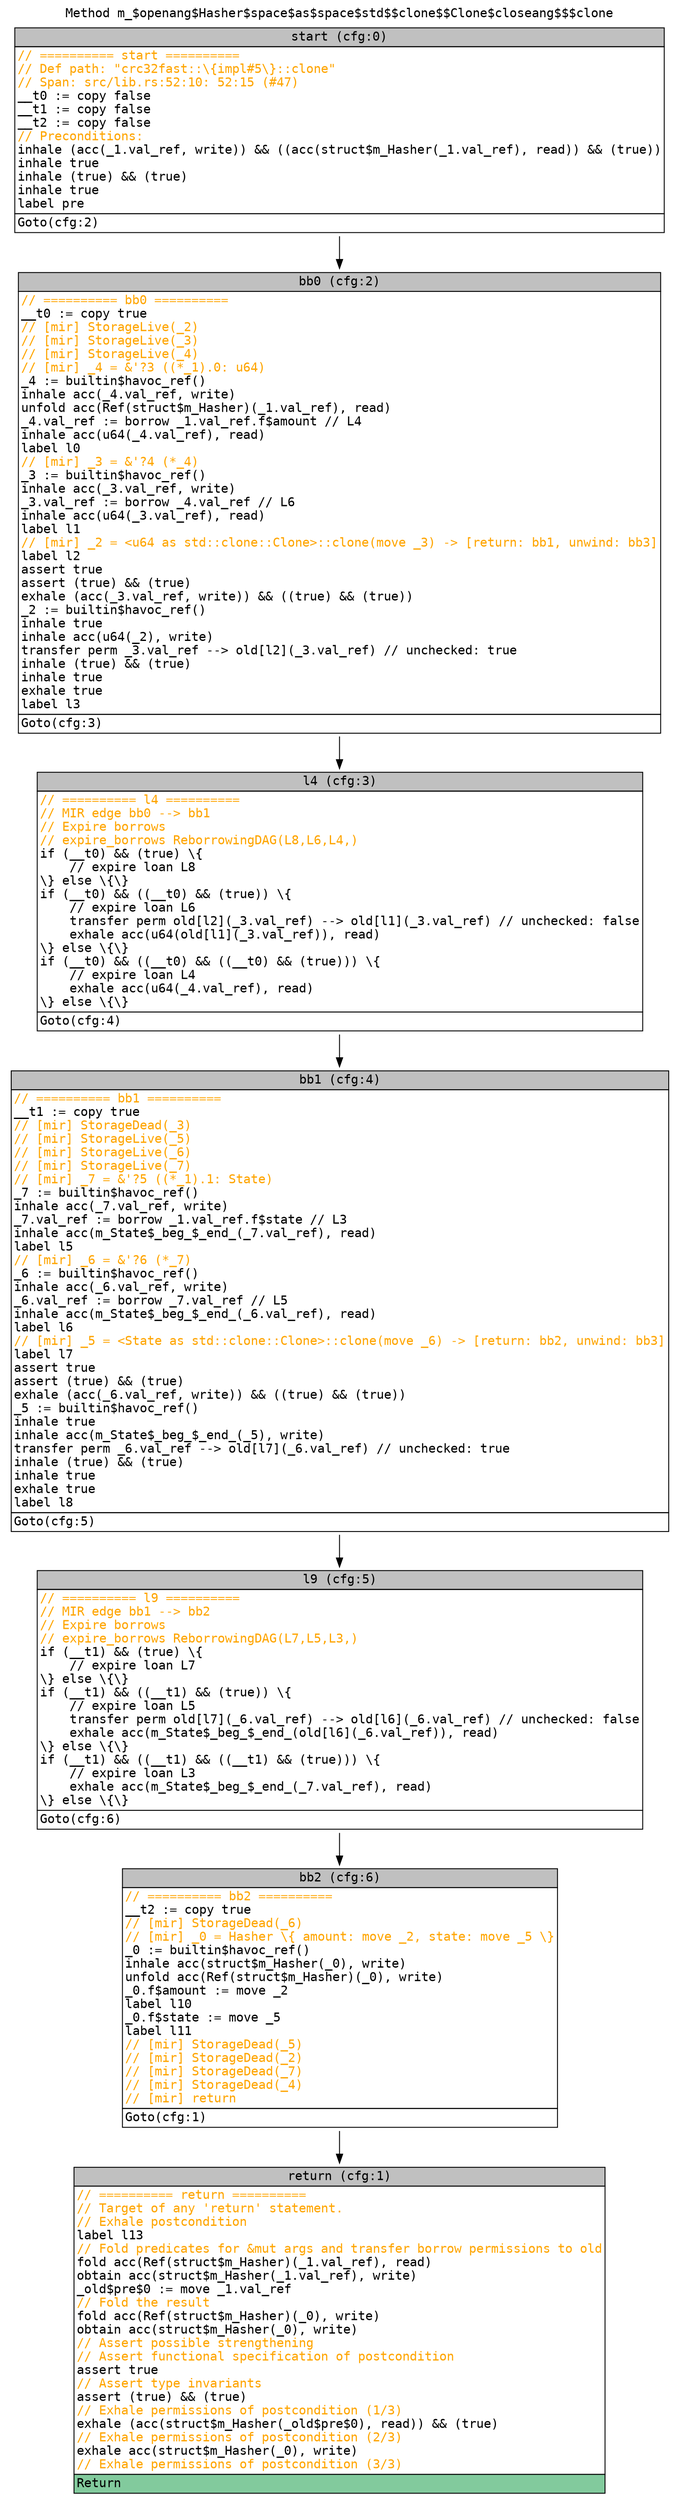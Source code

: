 digraph CFG {
graph [fontname=monospace];
node [fontname=monospace];
edge [fontname=monospace];
labelloc="t";
label="Method m_$openang$Hasher$space$as$space$std$$clone$$Clone$closeang$$$clone";
"block_start" [shape=none,label=<<table border="0" cellborder="1" cellspacing="0"><tr><td bgcolor="gray" align="center">start (cfg:0)</td></tr><tr><td align="left" balign="left"><font color="orange">// ========== start ==========</font><br/><font color="orange">// Def path: "crc32fast::\{impl#5\}::clone"</font><br/><font color="orange">// Span: src/lib.rs:52:10: 52:15 (#47)</font><br/>__t0 := copy false<br/>__t1 := copy false<br/>__t2 := copy false<br/><font color="orange">// Preconditions:</font><br/>inhale (acc(_1.val_ref, write)) &amp;&amp; ((acc(struct$m_Hasher(_1.val_ref), read)) &amp;&amp; (true))<br/>inhale true<br/>inhale (true) &amp;&amp; (true)<br/>inhale true<br/>label pre</td></tr><tr><td align="left">Goto(cfg:2)<br/></td></tr></table>>];
"block_return" [shape=none,label=<<table border="0" cellborder="1" cellspacing="0"><tr><td bgcolor="gray" align="center">return (cfg:1)</td></tr><tr><td align="left" balign="left"><font color="orange">// ========== return ==========</font><br/><font color="orange">// Target of any 'return' statement.</font><br/><font color="orange">// Exhale postcondition</font><br/>label l13<br/><font color="orange">// Fold predicates for &amp;mut args and transfer borrow permissions to old</font><br/>fold acc(Ref(struct$m_Hasher)(_1.val_ref), read)<br/>obtain acc(struct$m_Hasher(_1.val_ref), write)<br/>_old$pre$0 := move _1.val_ref<br/><font color="orange">// Fold the result</font><br/>fold acc(Ref(struct$m_Hasher)(_0), write)<br/>obtain acc(struct$m_Hasher(_0), write)<br/><font color="orange">// Assert possible strengthening</font><br/><font color="orange">// Assert functional specification of postcondition</font><br/>assert true<br/><font color="orange">// Assert type invariants</font><br/>assert (true) &amp;&amp; (true)<br/><font color="orange">// Exhale permissions of postcondition (1/3)</font><br/>exhale (acc(struct$m_Hasher(_old$pre$0), read)) &amp;&amp; (true)<br/><font color="orange">// Exhale permissions of postcondition (2/3)</font><br/>exhale acc(struct$m_Hasher(_0), write)<br/><font color="orange">// Exhale permissions of postcondition (3/3)</font></td></tr><tr><td align="left" bgcolor="#82CA9D">Return<br/></td></tr></table>>];
"block_bb0" [shape=none,label=<<table border="0" cellborder="1" cellspacing="0"><tr><td bgcolor="gray" align="center">bb0 (cfg:2)</td></tr><tr><td align="left" balign="left"><font color="orange">// ========== bb0 ==========</font><br/>__t0 := copy true<br/><font color="orange">// [mir] StorageLive(_2)</font><br/><font color="orange">// [mir] StorageLive(_3)</font><br/><font color="orange">// [mir] StorageLive(_4)</font><br/><font color="orange">// [mir] _4 = &amp;'?3 ((*_1).0: u64)</font><br/>_4 := builtin$havoc_ref()<br/>inhale acc(_4.val_ref, write)<br/>unfold acc(Ref(struct$m_Hasher)(_1.val_ref), read)<br/>_4.val_ref := borrow _1.val_ref.f$amount // L4<br/>inhale acc(u64(_4.val_ref), read)<br/>label l0<br/><font color="orange">// [mir] _3 = &amp;'?4 (*_4)</font><br/>_3 := builtin$havoc_ref()<br/>inhale acc(_3.val_ref, write)<br/>_3.val_ref := borrow _4.val_ref // L6<br/>inhale acc(u64(_3.val_ref), read)<br/>label l1<br/><font color="orange">// [mir] _2 = &lt;u64 as std::clone::Clone&gt;::clone(move _3) -&gt; [return: bb1, unwind: bb3]</font><br/>label l2<br/>assert true<br/>assert (true) &amp;&amp; (true)<br/>exhale (acc(_3.val_ref, write)) &amp;&amp; ((true) &amp;&amp; (true))<br/>_2 := builtin$havoc_ref()<br/>inhale true<br/>inhale acc(u64(_2), write)<br/>transfer perm _3.val_ref --&gt; old[l2](_3.val_ref) // unchecked: true<br/>inhale (true) &amp;&amp; (true)<br/>inhale true<br/>exhale true<br/>label l3</td></tr><tr><td align="left">Goto(cfg:3)<br/></td></tr></table>>];
"block_l4" [shape=none,label=<<table border="0" cellborder="1" cellspacing="0"><tr><td bgcolor="gray" align="center">l4 (cfg:3)</td></tr><tr><td align="left" balign="left"><font color="orange">// ========== l4 ==========</font><br/><font color="orange">// MIR edge bb0 --&gt; bb1</font><br/><font color="orange">// Expire borrows</font><br/><font color="orange">// expire_borrows ReborrowingDAG(L8,L6,L4,)</font><br/>if (__t0) &amp;&amp; (true) \{<br/>    // expire loan L8<br/>\} else \{\}<br/>if (__t0) &amp;&amp; ((__t0) &amp;&amp; (true)) \{<br/>    // expire loan L6<br/>    transfer perm old[l2](_3.val_ref) --&gt; old[l1](_3.val_ref) // unchecked: false<br/>    exhale acc(u64(old[l1](_3.val_ref)), read)<br/>\} else \{\}<br/>if (__t0) &amp;&amp; ((__t0) &amp;&amp; ((__t0) &amp;&amp; (true))) \{<br/>    // expire loan L4<br/>    exhale acc(u64(_4.val_ref), read)<br/>\} else \{\}</td></tr><tr><td align="left">Goto(cfg:4)<br/></td></tr></table>>];
"block_bb1" [shape=none,label=<<table border="0" cellborder="1" cellspacing="0"><tr><td bgcolor="gray" align="center">bb1 (cfg:4)</td></tr><tr><td align="left" balign="left"><font color="orange">// ========== bb1 ==========</font><br/>__t1 := copy true<br/><font color="orange">// [mir] StorageDead(_3)</font><br/><font color="orange">// [mir] StorageLive(_5)</font><br/><font color="orange">// [mir] StorageLive(_6)</font><br/><font color="orange">// [mir] StorageLive(_7)</font><br/><font color="orange">// [mir] _7 = &amp;'?5 ((*_1).1: State)</font><br/>_7 := builtin$havoc_ref()<br/>inhale acc(_7.val_ref, write)<br/>_7.val_ref := borrow _1.val_ref.f$state // L3<br/>inhale acc(m_State$_beg_$_end_(_7.val_ref), read)<br/>label l5<br/><font color="orange">// [mir] _6 = &amp;'?6 (*_7)</font><br/>_6 := builtin$havoc_ref()<br/>inhale acc(_6.val_ref, write)<br/>_6.val_ref := borrow _7.val_ref // L5<br/>inhale acc(m_State$_beg_$_end_(_6.val_ref), read)<br/>label l6<br/><font color="orange">// [mir] _5 = &lt;State as std::clone::Clone&gt;::clone(move _6) -&gt; [return: bb2, unwind: bb3]</font><br/>label l7<br/>assert true<br/>assert (true) &amp;&amp; (true)<br/>exhale (acc(_6.val_ref, write)) &amp;&amp; ((true) &amp;&amp; (true))<br/>_5 := builtin$havoc_ref()<br/>inhale true<br/>inhale acc(m_State$_beg_$_end_(_5), write)<br/>transfer perm _6.val_ref --&gt; old[l7](_6.val_ref) // unchecked: true<br/>inhale (true) &amp;&amp; (true)<br/>inhale true<br/>exhale true<br/>label l8</td></tr><tr><td align="left">Goto(cfg:5)<br/></td></tr></table>>];
"block_l9" [shape=none,label=<<table border="0" cellborder="1" cellspacing="0"><tr><td bgcolor="gray" align="center">l9 (cfg:5)</td></tr><tr><td align="left" balign="left"><font color="orange">// ========== l9 ==========</font><br/><font color="orange">// MIR edge bb1 --&gt; bb2</font><br/><font color="orange">// Expire borrows</font><br/><font color="orange">// expire_borrows ReborrowingDAG(L7,L5,L3,)</font><br/>if (__t1) &amp;&amp; (true) \{<br/>    // expire loan L7<br/>\} else \{\}<br/>if (__t1) &amp;&amp; ((__t1) &amp;&amp; (true)) \{<br/>    // expire loan L5<br/>    transfer perm old[l7](_6.val_ref) --&gt; old[l6](_6.val_ref) // unchecked: false<br/>    exhale acc(m_State$_beg_$_end_(old[l6](_6.val_ref)), read)<br/>\} else \{\}<br/>if (__t1) &amp;&amp; ((__t1) &amp;&amp; ((__t1) &amp;&amp; (true))) \{<br/>    // expire loan L3<br/>    exhale acc(m_State$_beg_$_end_(_7.val_ref), read)<br/>\} else \{\}</td></tr><tr><td align="left">Goto(cfg:6)<br/></td></tr></table>>];
"block_bb2" [shape=none,label=<<table border="0" cellborder="1" cellspacing="0"><tr><td bgcolor="gray" align="center">bb2 (cfg:6)</td></tr><tr><td align="left" balign="left"><font color="orange">// ========== bb2 ==========</font><br/>__t2 := copy true<br/><font color="orange">// [mir] StorageDead(_6)</font><br/><font color="orange">// [mir] _0 = Hasher \{ amount: move _2, state: move _5 \}</font><br/>_0 := builtin$havoc_ref()<br/>inhale acc(struct$m_Hasher(_0), write)<br/>unfold acc(Ref(struct$m_Hasher)(_0), write)<br/>_0.f$amount := move _2<br/>label l10<br/>_0.f$state := move _5<br/>label l11<br/><font color="orange">// [mir] StorageDead(_5)</font><br/><font color="orange">// [mir] StorageDead(_2)</font><br/><font color="orange">// [mir] StorageDead(_7)</font><br/><font color="orange">// [mir] StorageDead(_4)</font><br/><font color="orange">// [mir] return</font></td></tr><tr><td align="left">Goto(cfg:1)<br/></td></tr></table>>];
"block_start" -> "block_bb0";
"block_bb0" -> "block_l4";
"block_l4" -> "block_bb1";
"block_bb1" -> "block_l9";
"block_l9" -> "block_bb2";
"block_bb2" -> "block_return";
}
